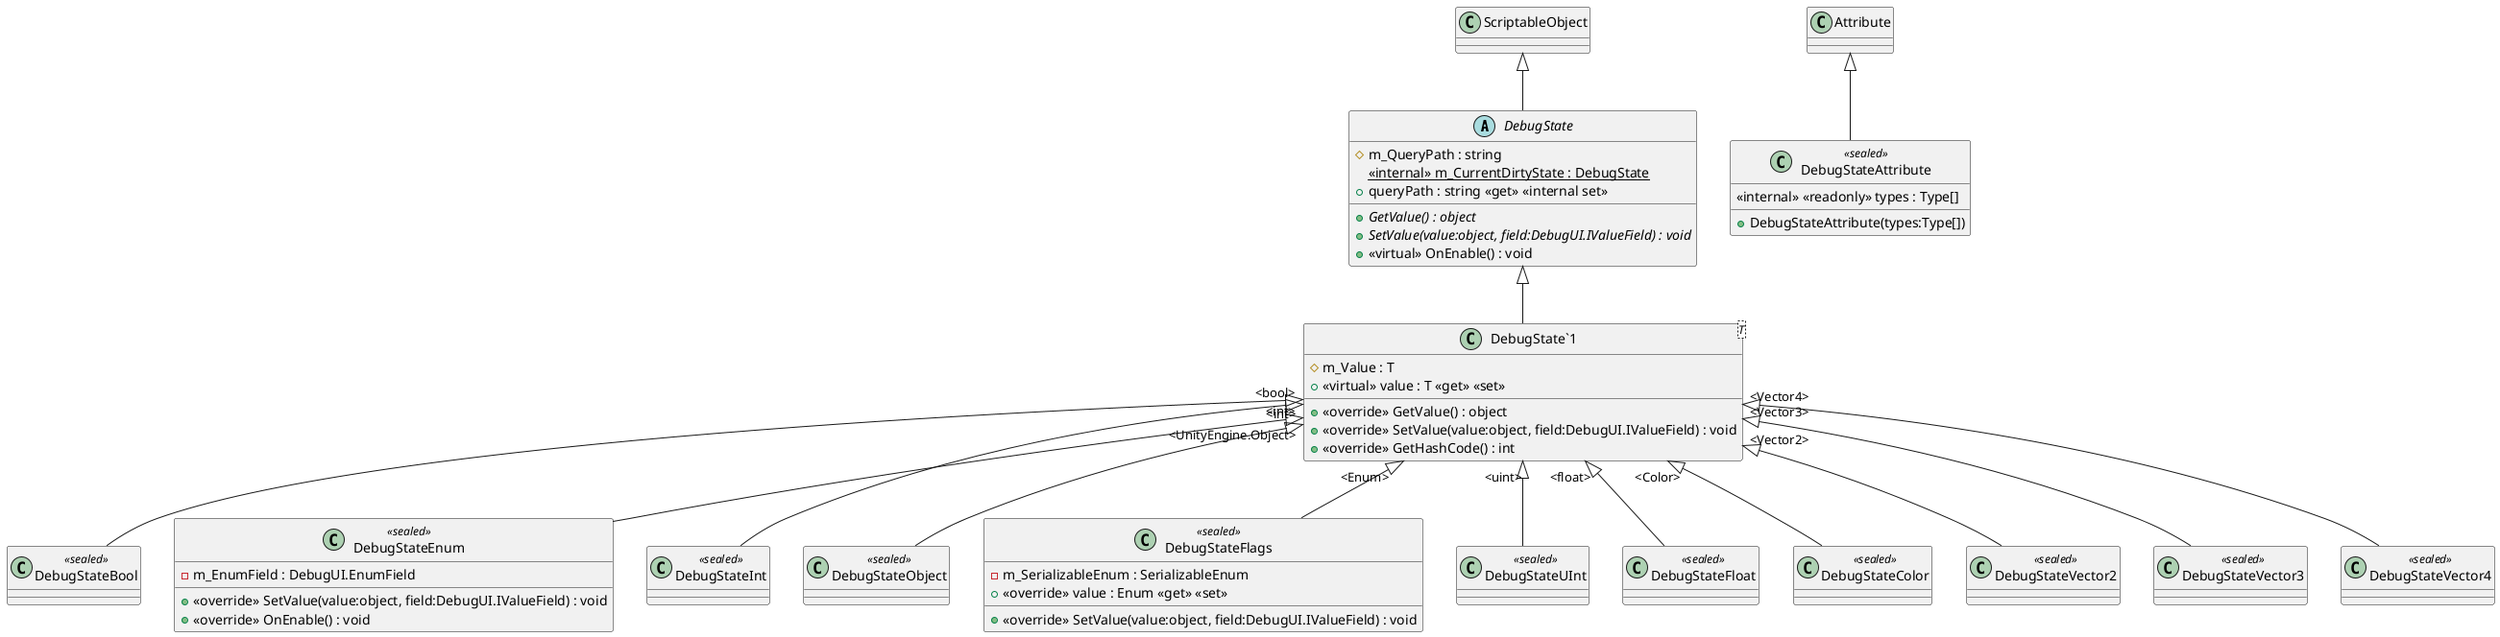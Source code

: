 @startuml
abstract class DebugState {
    # m_QueryPath : string
    <<internal>> {static} m_CurrentDirtyState : DebugState
    + queryPath : string <<get>> <<internal set>>
    + {abstract} GetValue() : object
    + {abstract} SetValue(value:object, field:DebugUI.IValueField) : void
    + <<virtual>> OnEnable() : void
}
class "DebugState`1"<T> {
    # m_Value : T
    + <<virtual>> value : T <<get>> <<set>>
    + <<override>> GetValue() : object
    + <<override>> SetValue(value:object, field:DebugUI.IValueField) : void
    + <<override>> GetHashCode() : int
}
class DebugStateAttribute <<sealed>> {
    <<internal>> <<readonly>> types : Type[]
    + DebugStateAttribute(types:Type[])
}
class DebugStateBool <<sealed>> {
}
class DebugStateEnum <<sealed>> {
    - m_EnumField : DebugUI.EnumField
    + <<override>> SetValue(value:object, field:DebugUI.IValueField) : void
    + <<override>> OnEnable() : void
}
class DebugStateInt <<sealed>> {
}
class DebugStateObject <<sealed>> {
}
class DebugStateFlags <<sealed>> {
    - m_SerializableEnum : SerializableEnum
    + <<override>> value : Enum <<get>> <<set>>
    + <<override>> SetValue(value:object, field:DebugUI.IValueField) : void
}
class DebugStateUInt <<sealed>> {
}
class DebugStateFloat <<sealed>> {
}
class DebugStateColor <<sealed>> {
}
class DebugStateVector2 <<sealed>> {
}
class DebugStateVector3 <<sealed>> {
}
class DebugStateVector4 <<sealed>> {
}
ScriptableObject <|-- DebugState
DebugState <|-- "DebugState`1"
Attribute <|-- DebugStateAttribute
"DebugState`1" "<bool>" <|-- DebugStateBool
"DebugState`1" "<int>" <|-- DebugStateEnum
"DebugState`1" "<int>" <|-- DebugStateInt
"DebugState`1" "<UnityEngine.Object>" <|-- DebugStateObject
"DebugState`1" "<Enum>" <|-- DebugStateFlags
"DebugState`1" "<uint>" <|-- DebugStateUInt
"DebugState`1" "<float>" <|-- DebugStateFloat
"DebugState`1" "<Color>" <|-- DebugStateColor
"DebugState`1" "<Vector2>" <|-- DebugStateVector2
"DebugState`1" "<Vector3>" <|-- DebugStateVector3
"DebugState`1" "<Vector4>" <|-- DebugStateVector4
@enduml
